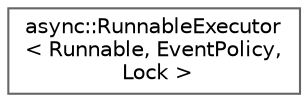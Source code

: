 digraph "Graphical Class Hierarchy"
{
 // LATEX_PDF_SIZE
  bgcolor="transparent";
  edge [fontname=Helvetica,fontsize=10,labelfontname=Helvetica,labelfontsize=10];
  node [fontname=Helvetica,fontsize=10,shape=box,height=0.2,width=0.4];
  rankdir="LR";
  Node0 [id="Node000000",label="async::RunnableExecutor\l\< Runnable, EventPolicy,\l Lock \>",height=0.2,width=0.4,color="grey40", fillcolor="white", style="filled",URL="$db/dbd/classasync_1_1RunnableExecutor.html",tooltip=" "];
}
